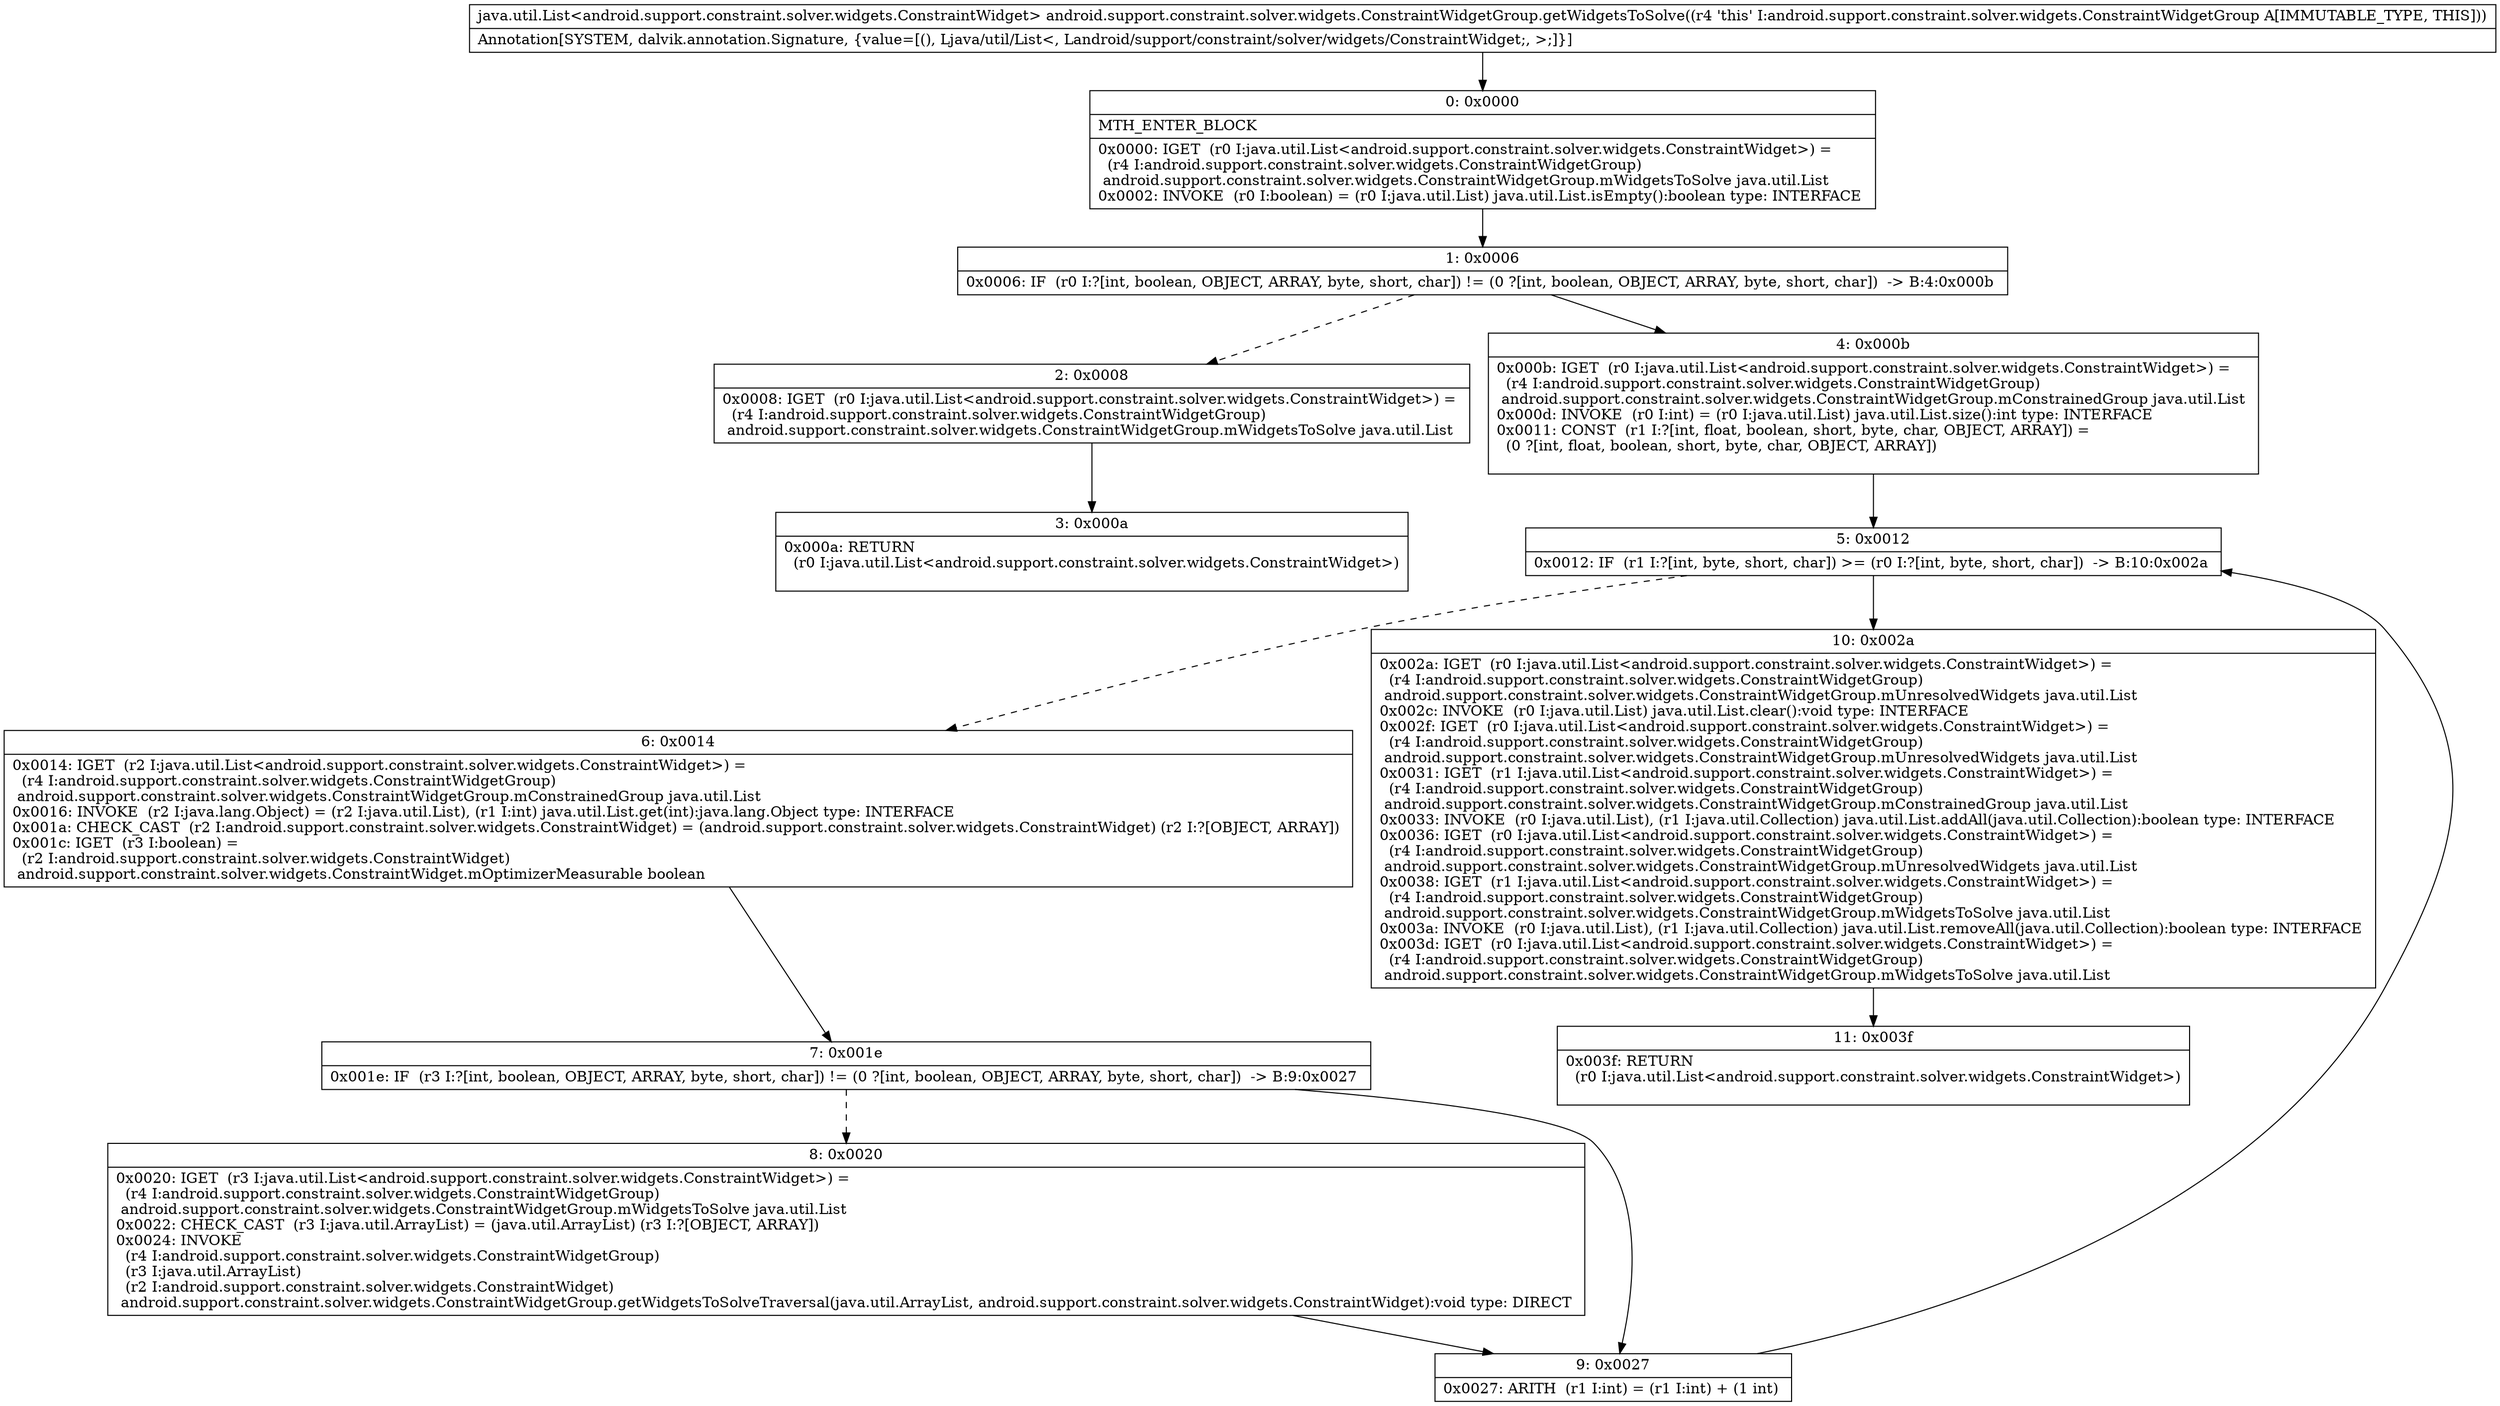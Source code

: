 digraph "CFG forandroid.support.constraint.solver.widgets.ConstraintWidgetGroup.getWidgetsToSolve()Ljava\/util\/List;" {
Node_0 [shape=record,label="{0\:\ 0x0000|MTH_ENTER_BLOCK\l|0x0000: IGET  (r0 I:java.util.List\<android.support.constraint.solver.widgets.ConstraintWidget\>) = \l  (r4 I:android.support.constraint.solver.widgets.ConstraintWidgetGroup)\l android.support.constraint.solver.widgets.ConstraintWidgetGroup.mWidgetsToSolve java.util.List \l0x0002: INVOKE  (r0 I:boolean) = (r0 I:java.util.List) java.util.List.isEmpty():boolean type: INTERFACE \l}"];
Node_1 [shape=record,label="{1\:\ 0x0006|0x0006: IF  (r0 I:?[int, boolean, OBJECT, ARRAY, byte, short, char]) != (0 ?[int, boolean, OBJECT, ARRAY, byte, short, char])  \-\> B:4:0x000b \l}"];
Node_2 [shape=record,label="{2\:\ 0x0008|0x0008: IGET  (r0 I:java.util.List\<android.support.constraint.solver.widgets.ConstraintWidget\>) = \l  (r4 I:android.support.constraint.solver.widgets.ConstraintWidgetGroup)\l android.support.constraint.solver.widgets.ConstraintWidgetGroup.mWidgetsToSolve java.util.List \l}"];
Node_3 [shape=record,label="{3\:\ 0x000a|0x000a: RETURN  \l  (r0 I:java.util.List\<android.support.constraint.solver.widgets.ConstraintWidget\>)\l \l}"];
Node_4 [shape=record,label="{4\:\ 0x000b|0x000b: IGET  (r0 I:java.util.List\<android.support.constraint.solver.widgets.ConstraintWidget\>) = \l  (r4 I:android.support.constraint.solver.widgets.ConstraintWidgetGroup)\l android.support.constraint.solver.widgets.ConstraintWidgetGroup.mConstrainedGroup java.util.List \l0x000d: INVOKE  (r0 I:int) = (r0 I:java.util.List) java.util.List.size():int type: INTERFACE \l0x0011: CONST  (r1 I:?[int, float, boolean, short, byte, char, OBJECT, ARRAY]) = \l  (0 ?[int, float, boolean, short, byte, char, OBJECT, ARRAY])\l \l}"];
Node_5 [shape=record,label="{5\:\ 0x0012|0x0012: IF  (r1 I:?[int, byte, short, char]) \>= (r0 I:?[int, byte, short, char])  \-\> B:10:0x002a \l}"];
Node_6 [shape=record,label="{6\:\ 0x0014|0x0014: IGET  (r2 I:java.util.List\<android.support.constraint.solver.widgets.ConstraintWidget\>) = \l  (r4 I:android.support.constraint.solver.widgets.ConstraintWidgetGroup)\l android.support.constraint.solver.widgets.ConstraintWidgetGroup.mConstrainedGroup java.util.List \l0x0016: INVOKE  (r2 I:java.lang.Object) = (r2 I:java.util.List), (r1 I:int) java.util.List.get(int):java.lang.Object type: INTERFACE \l0x001a: CHECK_CAST  (r2 I:android.support.constraint.solver.widgets.ConstraintWidget) = (android.support.constraint.solver.widgets.ConstraintWidget) (r2 I:?[OBJECT, ARRAY]) \l0x001c: IGET  (r3 I:boolean) = \l  (r2 I:android.support.constraint.solver.widgets.ConstraintWidget)\l android.support.constraint.solver.widgets.ConstraintWidget.mOptimizerMeasurable boolean \l}"];
Node_7 [shape=record,label="{7\:\ 0x001e|0x001e: IF  (r3 I:?[int, boolean, OBJECT, ARRAY, byte, short, char]) != (0 ?[int, boolean, OBJECT, ARRAY, byte, short, char])  \-\> B:9:0x0027 \l}"];
Node_8 [shape=record,label="{8\:\ 0x0020|0x0020: IGET  (r3 I:java.util.List\<android.support.constraint.solver.widgets.ConstraintWidget\>) = \l  (r4 I:android.support.constraint.solver.widgets.ConstraintWidgetGroup)\l android.support.constraint.solver.widgets.ConstraintWidgetGroup.mWidgetsToSolve java.util.List \l0x0022: CHECK_CAST  (r3 I:java.util.ArrayList) = (java.util.ArrayList) (r3 I:?[OBJECT, ARRAY]) \l0x0024: INVOKE  \l  (r4 I:android.support.constraint.solver.widgets.ConstraintWidgetGroup)\l  (r3 I:java.util.ArrayList)\l  (r2 I:android.support.constraint.solver.widgets.ConstraintWidget)\l android.support.constraint.solver.widgets.ConstraintWidgetGroup.getWidgetsToSolveTraversal(java.util.ArrayList, android.support.constraint.solver.widgets.ConstraintWidget):void type: DIRECT \l}"];
Node_9 [shape=record,label="{9\:\ 0x0027|0x0027: ARITH  (r1 I:int) = (r1 I:int) + (1 int) \l}"];
Node_10 [shape=record,label="{10\:\ 0x002a|0x002a: IGET  (r0 I:java.util.List\<android.support.constraint.solver.widgets.ConstraintWidget\>) = \l  (r4 I:android.support.constraint.solver.widgets.ConstraintWidgetGroup)\l android.support.constraint.solver.widgets.ConstraintWidgetGroup.mUnresolvedWidgets java.util.List \l0x002c: INVOKE  (r0 I:java.util.List) java.util.List.clear():void type: INTERFACE \l0x002f: IGET  (r0 I:java.util.List\<android.support.constraint.solver.widgets.ConstraintWidget\>) = \l  (r4 I:android.support.constraint.solver.widgets.ConstraintWidgetGroup)\l android.support.constraint.solver.widgets.ConstraintWidgetGroup.mUnresolvedWidgets java.util.List \l0x0031: IGET  (r1 I:java.util.List\<android.support.constraint.solver.widgets.ConstraintWidget\>) = \l  (r4 I:android.support.constraint.solver.widgets.ConstraintWidgetGroup)\l android.support.constraint.solver.widgets.ConstraintWidgetGroup.mConstrainedGroup java.util.List \l0x0033: INVOKE  (r0 I:java.util.List), (r1 I:java.util.Collection) java.util.List.addAll(java.util.Collection):boolean type: INTERFACE \l0x0036: IGET  (r0 I:java.util.List\<android.support.constraint.solver.widgets.ConstraintWidget\>) = \l  (r4 I:android.support.constraint.solver.widgets.ConstraintWidgetGroup)\l android.support.constraint.solver.widgets.ConstraintWidgetGroup.mUnresolvedWidgets java.util.List \l0x0038: IGET  (r1 I:java.util.List\<android.support.constraint.solver.widgets.ConstraintWidget\>) = \l  (r4 I:android.support.constraint.solver.widgets.ConstraintWidgetGroup)\l android.support.constraint.solver.widgets.ConstraintWidgetGroup.mWidgetsToSolve java.util.List \l0x003a: INVOKE  (r0 I:java.util.List), (r1 I:java.util.Collection) java.util.List.removeAll(java.util.Collection):boolean type: INTERFACE \l0x003d: IGET  (r0 I:java.util.List\<android.support.constraint.solver.widgets.ConstraintWidget\>) = \l  (r4 I:android.support.constraint.solver.widgets.ConstraintWidgetGroup)\l android.support.constraint.solver.widgets.ConstraintWidgetGroup.mWidgetsToSolve java.util.List \l}"];
Node_11 [shape=record,label="{11\:\ 0x003f|0x003f: RETURN  \l  (r0 I:java.util.List\<android.support.constraint.solver.widgets.ConstraintWidget\>)\l \l}"];
MethodNode[shape=record,label="{java.util.List\<android.support.constraint.solver.widgets.ConstraintWidget\> android.support.constraint.solver.widgets.ConstraintWidgetGroup.getWidgetsToSolve((r4 'this' I:android.support.constraint.solver.widgets.ConstraintWidgetGroup A[IMMUTABLE_TYPE, THIS]))  | Annotation[SYSTEM, dalvik.annotation.Signature, \{value=[(), Ljava\/util\/List\<, Landroid\/support\/constraint\/solver\/widgets\/ConstraintWidget;, \>;]\}]\l}"];
MethodNode -> Node_0;
Node_0 -> Node_1;
Node_1 -> Node_2[style=dashed];
Node_1 -> Node_4;
Node_2 -> Node_3;
Node_4 -> Node_5;
Node_5 -> Node_6[style=dashed];
Node_5 -> Node_10;
Node_6 -> Node_7;
Node_7 -> Node_8[style=dashed];
Node_7 -> Node_9;
Node_8 -> Node_9;
Node_9 -> Node_5;
Node_10 -> Node_11;
}

